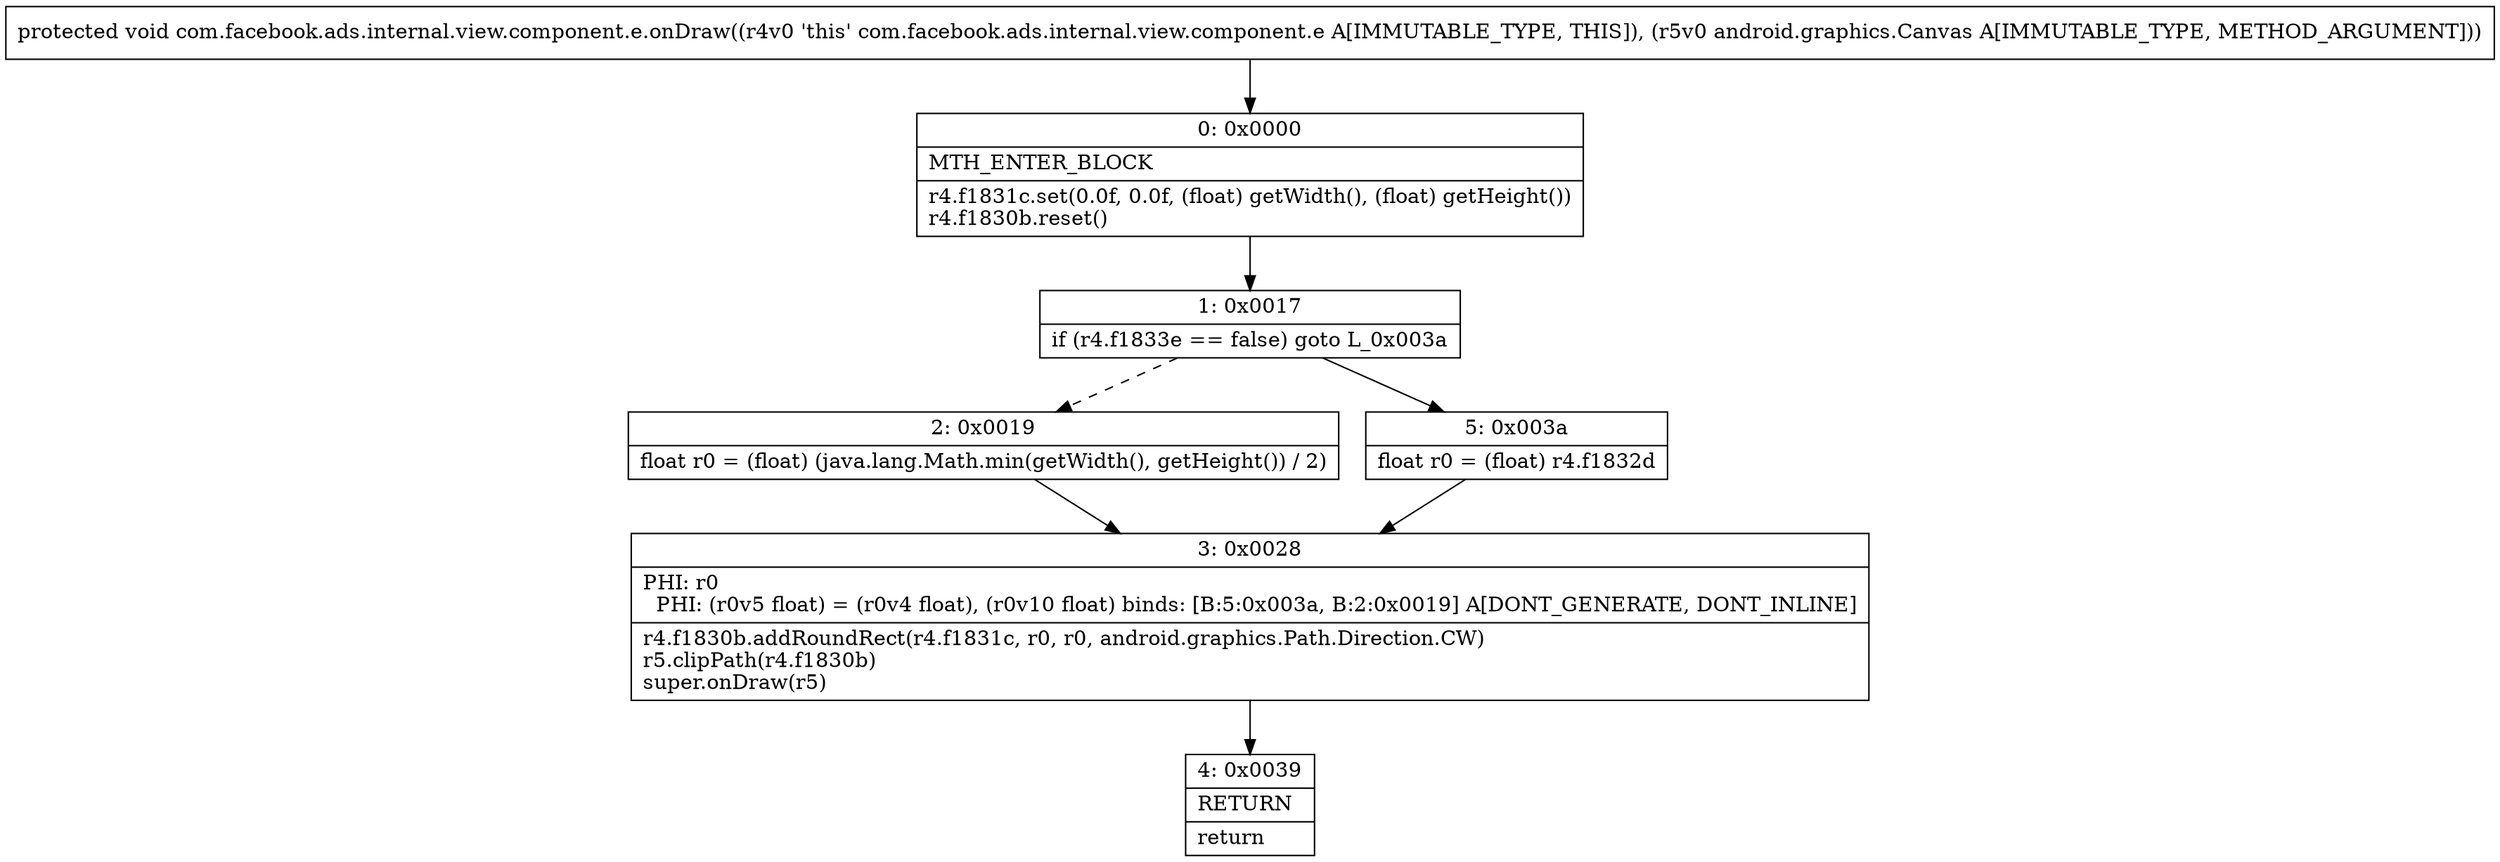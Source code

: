 digraph "CFG forcom.facebook.ads.internal.view.component.e.onDraw(Landroid\/graphics\/Canvas;)V" {
Node_0 [shape=record,label="{0\:\ 0x0000|MTH_ENTER_BLOCK\l|r4.f1831c.set(0.0f, 0.0f, (float) getWidth(), (float) getHeight())\lr4.f1830b.reset()\l}"];
Node_1 [shape=record,label="{1\:\ 0x0017|if (r4.f1833e == false) goto L_0x003a\l}"];
Node_2 [shape=record,label="{2\:\ 0x0019|float r0 = (float) (java.lang.Math.min(getWidth(), getHeight()) \/ 2)\l}"];
Node_3 [shape=record,label="{3\:\ 0x0028|PHI: r0 \l  PHI: (r0v5 float) = (r0v4 float), (r0v10 float) binds: [B:5:0x003a, B:2:0x0019] A[DONT_GENERATE, DONT_INLINE]\l|r4.f1830b.addRoundRect(r4.f1831c, r0, r0, android.graphics.Path.Direction.CW)\lr5.clipPath(r4.f1830b)\lsuper.onDraw(r5)\l}"];
Node_4 [shape=record,label="{4\:\ 0x0039|RETURN\l|return\l}"];
Node_5 [shape=record,label="{5\:\ 0x003a|float r0 = (float) r4.f1832d\l}"];
MethodNode[shape=record,label="{protected void com.facebook.ads.internal.view.component.e.onDraw((r4v0 'this' com.facebook.ads.internal.view.component.e A[IMMUTABLE_TYPE, THIS]), (r5v0 android.graphics.Canvas A[IMMUTABLE_TYPE, METHOD_ARGUMENT])) }"];
MethodNode -> Node_0;
Node_0 -> Node_1;
Node_1 -> Node_2[style=dashed];
Node_1 -> Node_5;
Node_2 -> Node_3;
Node_3 -> Node_4;
Node_5 -> Node_3;
}

